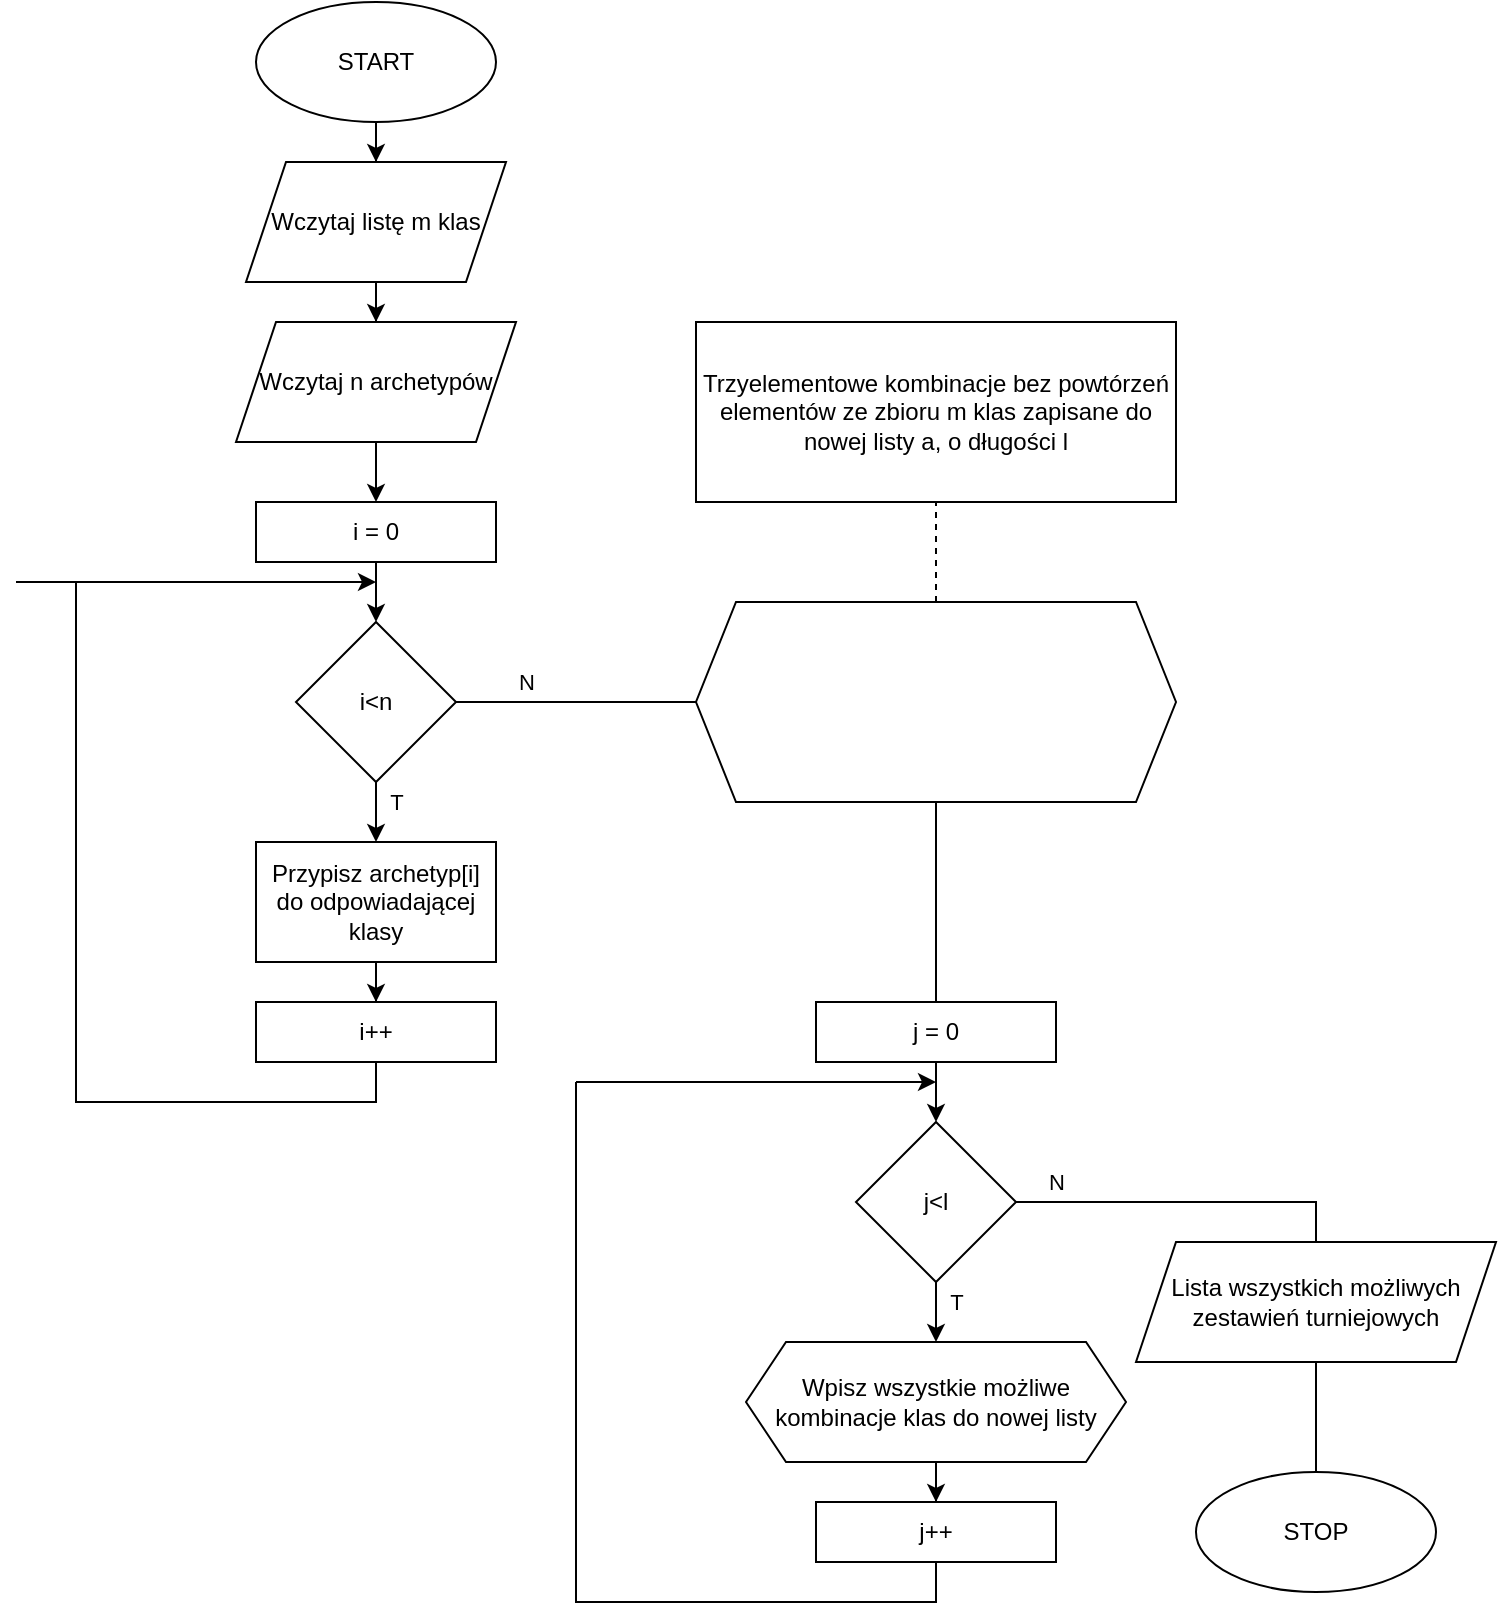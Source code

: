 <mxfile version="15.6.8" type="github">
  <diagram id="C5RBs43oDa-KdzZeNtuy" name="Page-1">
    <mxGraphModel dx="782" dy="1858" grid="1" gridSize="10" guides="1" tooltips="1" connect="1" arrows="1" fold="1" page="1" pageScale="1" pageWidth="827" pageHeight="1169" math="0" shadow="0">
      <root>
        <mxCell id="WIyWlLk6GJQsqaUBKTNV-0" />
        <mxCell id="WIyWlLk6GJQsqaUBKTNV-1" parent="WIyWlLk6GJQsqaUBKTNV-0" />
        <mxCell id="aSZAhxSPqSsWb4NRJgwL-38" style="edgeStyle=orthogonalEdgeStyle;rounded=0;orthogonalLoop=1;jettySize=auto;html=1;entryX=0.5;entryY=0;entryDx=0;entryDy=0;endArrow=none;endFill=0;" edge="1" parent="WIyWlLk6GJQsqaUBKTNV-1" source="aSZAhxSPqSsWb4NRJgwL-26" target="aSZAhxSPqSsWb4NRJgwL-32">
          <mxGeometry relative="1" as="geometry" />
        </mxCell>
        <mxCell id="aSZAhxSPqSsWb4NRJgwL-26" value="" style="shape=hexagon;perimeter=hexagonPerimeter2;whiteSpace=wrap;html=1;fixedSize=1;" vertex="1" parent="WIyWlLk6GJQsqaUBKTNV-1">
          <mxGeometry x="390" y="290" width="240" height="100" as="geometry" />
        </mxCell>
        <mxCell id="aSZAhxSPqSsWb4NRJgwL-11" value="" style="edgeStyle=orthogonalEdgeStyle;rounded=0;orthogonalLoop=1;jettySize=auto;html=1;" edge="1" parent="WIyWlLk6GJQsqaUBKTNV-1" source="aSZAhxSPqSsWb4NRJgwL-2" target="aSZAhxSPqSsWb4NRJgwL-10">
          <mxGeometry relative="1" as="geometry" />
        </mxCell>
        <mxCell id="aSZAhxSPqSsWb4NRJgwL-2" value="START" style="ellipse;whiteSpace=wrap;html=1;" vertex="1" parent="WIyWlLk6GJQsqaUBKTNV-1">
          <mxGeometry x="170" y="-10" width="120" height="60" as="geometry" />
        </mxCell>
        <mxCell id="aSZAhxSPqSsWb4NRJgwL-8" value="" style="edgeStyle=orthogonalEdgeStyle;rounded=0;orthogonalLoop=1;jettySize=auto;html=1;" edge="1" parent="WIyWlLk6GJQsqaUBKTNV-1" source="aSZAhxSPqSsWb4NRJgwL-4" target="aSZAhxSPqSsWb4NRJgwL-7">
          <mxGeometry relative="1" as="geometry" />
        </mxCell>
        <mxCell id="aSZAhxSPqSsWb4NRJgwL-4" value="Wczytaj n archetypów" style="shape=parallelogram;perimeter=parallelogramPerimeter;whiteSpace=wrap;html=1;fixedSize=1;" vertex="1" parent="WIyWlLk6GJQsqaUBKTNV-1">
          <mxGeometry x="160" y="150" width="140" height="60" as="geometry" />
        </mxCell>
        <mxCell id="aSZAhxSPqSsWb4NRJgwL-14" value="T" style="edgeStyle=orthogonalEdgeStyle;rounded=0;orthogonalLoop=1;jettySize=auto;html=1;" edge="1" parent="WIyWlLk6GJQsqaUBKTNV-1" source="aSZAhxSPqSsWb4NRJgwL-6" target="aSZAhxSPqSsWb4NRJgwL-13">
          <mxGeometry x="0.2" y="10" relative="1" as="geometry">
            <mxPoint as="offset" />
          </mxGeometry>
        </mxCell>
        <mxCell id="aSZAhxSPqSsWb4NRJgwL-27" value="N" style="edgeStyle=orthogonalEdgeStyle;rounded=0;orthogonalLoop=1;jettySize=auto;html=1;endArrow=none;endFill=0;" edge="1" parent="WIyWlLk6GJQsqaUBKTNV-1" source="aSZAhxSPqSsWb4NRJgwL-6" target="aSZAhxSPqSsWb4NRJgwL-26">
          <mxGeometry x="-0.429" y="10" relative="1" as="geometry">
            <mxPoint as="offset" />
          </mxGeometry>
        </mxCell>
        <mxCell id="aSZAhxSPqSsWb4NRJgwL-6" value="i&amp;lt;n" style="rhombus;whiteSpace=wrap;html=1;" vertex="1" parent="WIyWlLk6GJQsqaUBKTNV-1">
          <mxGeometry x="190" y="300" width="80" height="80" as="geometry" />
        </mxCell>
        <mxCell id="aSZAhxSPqSsWb4NRJgwL-9" value="" style="edgeStyle=orthogonalEdgeStyle;rounded=0;orthogonalLoop=1;jettySize=auto;html=1;" edge="1" parent="WIyWlLk6GJQsqaUBKTNV-1" source="aSZAhxSPqSsWb4NRJgwL-7" target="aSZAhxSPqSsWb4NRJgwL-6">
          <mxGeometry relative="1" as="geometry" />
        </mxCell>
        <mxCell id="aSZAhxSPqSsWb4NRJgwL-7" value="i = 0" style="rounded=0;whiteSpace=wrap;html=1;" vertex="1" parent="WIyWlLk6GJQsqaUBKTNV-1">
          <mxGeometry x="170" y="240" width="120" height="30" as="geometry" />
        </mxCell>
        <mxCell id="aSZAhxSPqSsWb4NRJgwL-12" value="" style="edgeStyle=orthogonalEdgeStyle;rounded=0;orthogonalLoop=1;jettySize=auto;html=1;" edge="1" parent="WIyWlLk6GJQsqaUBKTNV-1" source="aSZAhxSPqSsWb4NRJgwL-10" target="aSZAhxSPqSsWb4NRJgwL-4">
          <mxGeometry relative="1" as="geometry" />
        </mxCell>
        <mxCell id="aSZAhxSPqSsWb4NRJgwL-10" value="Wczytaj listę m klas" style="shape=parallelogram;perimeter=parallelogramPerimeter;whiteSpace=wrap;html=1;fixedSize=1;" vertex="1" parent="WIyWlLk6GJQsqaUBKTNV-1">
          <mxGeometry x="165" y="70" width="130" height="60" as="geometry" />
        </mxCell>
        <mxCell id="aSZAhxSPqSsWb4NRJgwL-18" value="" style="edgeStyle=orthogonalEdgeStyle;rounded=0;orthogonalLoop=1;jettySize=auto;html=1;" edge="1" parent="WIyWlLk6GJQsqaUBKTNV-1" source="aSZAhxSPqSsWb4NRJgwL-13" target="aSZAhxSPqSsWb4NRJgwL-17">
          <mxGeometry relative="1" as="geometry" />
        </mxCell>
        <mxCell id="aSZAhxSPqSsWb4NRJgwL-13" value="Przypisz archetyp[i] do odpowiadającej klasy" style="whiteSpace=wrap;html=1;" vertex="1" parent="WIyWlLk6GJQsqaUBKTNV-1">
          <mxGeometry x="170" y="410" width="120" height="60" as="geometry" />
        </mxCell>
        <mxCell id="aSZAhxSPqSsWb4NRJgwL-19" style="edgeStyle=orthogonalEdgeStyle;rounded=0;orthogonalLoop=1;jettySize=auto;html=1;endArrow=none;endFill=0;" edge="1" parent="WIyWlLk6GJQsqaUBKTNV-1" source="aSZAhxSPqSsWb4NRJgwL-17">
          <mxGeometry relative="1" as="geometry">
            <mxPoint x="50" y="280" as="targetPoint" />
            <Array as="points">
              <mxPoint x="230" y="540" />
              <mxPoint x="80" y="540" />
              <mxPoint x="80" y="280" />
            </Array>
          </mxGeometry>
        </mxCell>
        <mxCell id="aSZAhxSPqSsWb4NRJgwL-17" value="i++" style="whiteSpace=wrap;html=1;" vertex="1" parent="WIyWlLk6GJQsqaUBKTNV-1">
          <mxGeometry x="170" y="490" width="120" height="30" as="geometry" />
        </mxCell>
        <mxCell id="aSZAhxSPqSsWb4NRJgwL-23" value="" style="endArrow=classic;html=1;rounded=0;" edge="1" parent="WIyWlLk6GJQsqaUBKTNV-1">
          <mxGeometry width="50" height="50" relative="1" as="geometry">
            <mxPoint x="50" y="280" as="sourcePoint" />
            <mxPoint x="230" y="280" as="targetPoint" />
          </mxGeometry>
        </mxCell>
        <mxCell id="aSZAhxSPqSsWb4NRJgwL-29" value="T" style="edgeStyle=orthogonalEdgeStyle;rounded=0;orthogonalLoop=1;jettySize=auto;html=1;entryX=0.5;entryY=0;entryDx=0;entryDy=0;" edge="1" parent="WIyWlLk6GJQsqaUBKTNV-1" source="aSZAhxSPqSsWb4NRJgwL-30" target="aSZAhxSPqSsWb4NRJgwL-42">
          <mxGeometry x="0.2" y="10" relative="1" as="geometry">
            <mxPoint as="offset" />
            <mxPoint x="510" y="660" as="targetPoint" />
          </mxGeometry>
        </mxCell>
        <mxCell id="aSZAhxSPqSsWb4NRJgwL-30" value="j&amp;lt;l" style="rhombus;whiteSpace=wrap;html=1;" vertex="1" parent="WIyWlLk6GJQsqaUBKTNV-1">
          <mxGeometry x="470" y="550" width="80" height="80" as="geometry" />
        </mxCell>
        <mxCell id="aSZAhxSPqSsWb4NRJgwL-31" value="" style="edgeStyle=orthogonalEdgeStyle;rounded=0;orthogonalLoop=1;jettySize=auto;html=1;" edge="1" parent="WIyWlLk6GJQsqaUBKTNV-1" source="aSZAhxSPqSsWb4NRJgwL-32" target="aSZAhxSPqSsWb4NRJgwL-30">
          <mxGeometry relative="1" as="geometry" />
        </mxCell>
        <mxCell id="aSZAhxSPqSsWb4NRJgwL-44" style="edgeStyle=orthogonalEdgeStyle;rounded=0;orthogonalLoop=1;jettySize=auto;html=1;entryX=0.5;entryY=0;entryDx=0;entryDy=0;endArrow=none;endFill=0;exitX=1;exitY=0.5;exitDx=0;exitDy=0;" edge="1" parent="WIyWlLk6GJQsqaUBKTNV-1" source="aSZAhxSPqSsWb4NRJgwL-30" target="aSZAhxSPqSsWb4NRJgwL-43">
          <mxGeometry relative="1" as="geometry" />
        </mxCell>
        <mxCell id="aSZAhxSPqSsWb4NRJgwL-46" value="N" style="edgeLabel;html=1;align=center;verticalAlign=middle;resizable=0;points=[];" vertex="1" connectable="0" parent="aSZAhxSPqSsWb4NRJgwL-44">
          <mxGeometry x="-0.423" y="-1" relative="1" as="geometry">
            <mxPoint x="-29" y="-11" as="offset" />
          </mxGeometry>
        </mxCell>
        <mxCell id="aSZAhxSPqSsWb4NRJgwL-32" value="j = 0" style="rounded=0;whiteSpace=wrap;html=1;" vertex="1" parent="WIyWlLk6GJQsqaUBKTNV-1">
          <mxGeometry x="450" y="490" width="120" height="30" as="geometry" />
        </mxCell>
        <mxCell id="aSZAhxSPqSsWb4NRJgwL-33" value="" style="edgeStyle=orthogonalEdgeStyle;rounded=0;orthogonalLoop=1;jettySize=auto;html=1;exitX=0.5;exitY=1;exitDx=0;exitDy=0;" edge="1" parent="WIyWlLk6GJQsqaUBKTNV-1" source="aSZAhxSPqSsWb4NRJgwL-42" target="aSZAhxSPqSsWb4NRJgwL-36">
          <mxGeometry relative="1" as="geometry">
            <mxPoint x="510" y="720" as="sourcePoint" />
          </mxGeometry>
        </mxCell>
        <mxCell id="aSZAhxSPqSsWb4NRJgwL-35" style="edgeStyle=orthogonalEdgeStyle;rounded=0;orthogonalLoop=1;jettySize=auto;html=1;endArrow=none;endFill=0;" edge="1" parent="WIyWlLk6GJQsqaUBKTNV-1" source="aSZAhxSPqSsWb4NRJgwL-36">
          <mxGeometry relative="1" as="geometry">
            <mxPoint x="330" y="530" as="targetPoint" />
            <Array as="points">
              <mxPoint x="510" y="790" />
              <mxPoint x="330" y="790" />
            </Array>
          </mxGeometry>
        </mxCell>
        <mxCell id="aSZAhxSPqSsWb4NRJgwL-36" value="j++" style="whiteSpace=wrap;html=1;" vertex="1" parent="WIyWlLk6GJQsqaUBKTNV-1">
          <mxGeometry x="450" y="740" width="120" height="30" as="geometry" />
        </mxCell>
        <mxCell id="aSZAhxSPqSsWb4NRJgwL-37" value="" style="endArrow=classic;html=1;rounded=0;" edge="1" parent="WIyWlLk6GJQsqaUBKTNV-1">
          <mxGeometry width="50" height="50" relative="1" as="geometry">
            <mxPoint x="330" y="530" as="sourcePoint" />
            <mxPoint x="510" y="530" as="targetPoint" />
          </mxGeometry>
        </mxCell>
        <mxCell id="aSZAhxSPqSsWb4NRJgwL-40" value="STOP" style="ellipse;whiteSpace=wrap;html=1;" vertex="1" parent="WIyWlLk6GJQsqaUBKTNV-1">
          <mxGeometry x="640" y="725" width="120" height="60" as="geometry" />
        </mxCell>
        <mxCell id="aSZAhxSPqSsWb4NRJgwL-42" value="Wpisz wszystkie możliwe kombinacje klas do nowej listy" style="shape=hexagon;perimeter=hexagonPerimeter2;whiteSpace=wrap;html=1;fixedSize=1;" vertex="1" parent="WIyWlLk6GJQsqaUBKTNV-1">
          <mxGeometry x="415" y="660" width="190" height="60" as="geometry" />
        </mxCell>
        <mxCell id="aSZAhxSPqSsWb4NRJgwL-45" value="" style="edgeStyle=orthogonalEdgeStyle;rounded=0;orthogonalLoop=1;jettySize=auto;html=1;endArrow=none;endFill=0;" edge="1" parent="WIyWlLk6GJQsqaUBKTNV-1" source="aSZAhxSPqSsWb4NRJgwL-43" target="aSZAhxSPqSsWb4NRJgwL-40">
          <mxGeometry relative="1" as="geometry" />
        </mxCell>
        <mxCell id="aSZAhxSPqSsWb4NRJgwL-43" value="Lista wszystkich możliwych zestawień turniejowych" style="shape=parallelogram;perimeter=parallelogramPerimeter;whiteSpace=wrap;html=1;fixedSize=1;" vertex="1" parent="WIyWlLk6GJQsqaUBKTNV-1">
          <mxGeometry x="610" y="610" width="180" height="60" as="geometry" />
        </mxCell>
        <mxCell id="aSZAhxSPqSsWb4NRJgwL-47" value="Trzyelementowe kombinacje bez powtórzeń elementów ze zbioru m klas zapisane do nowej listy a, o długości l" style="rounded=0;whiteSpace=wrap;html=1;" vertex="1" parent="WIyWlLk6GJQsqaUBKTNV-1">
          <mxGeometry x="390" y="150" width="240" height="90" as="geometry" />
        </mxCell>
        <mxCell id="aSZAhxSPqSsWb4NRJgwL-48" value="" style="endArrow=none;dashed=1;html=1;rounded=0;entryX=0.5;entryY=1;entryDx=0;entryDy=0;exitX=0.5;exitY=0;exitDx=0;exitDy=0;" edge="1" parent="WIyWlLk6GJQsqaUBKTNV-1" source="aSZAhxSPqSsWb4NRJgwL-26" target="aSZAhxSPqSsWb4NRJgwL-47">
          <mxGeometry width="50" height="50" relative="1" as="geometry">
            <mxPoint x="410" y="380" as="sourcePoint" />
            <mxPoint x="460" y="330" as="targetPoint" />
          </mxGeometry>
        </mxCell>
      </root>
    </mxGraphModel>
  </diagram>
</mxfile>
